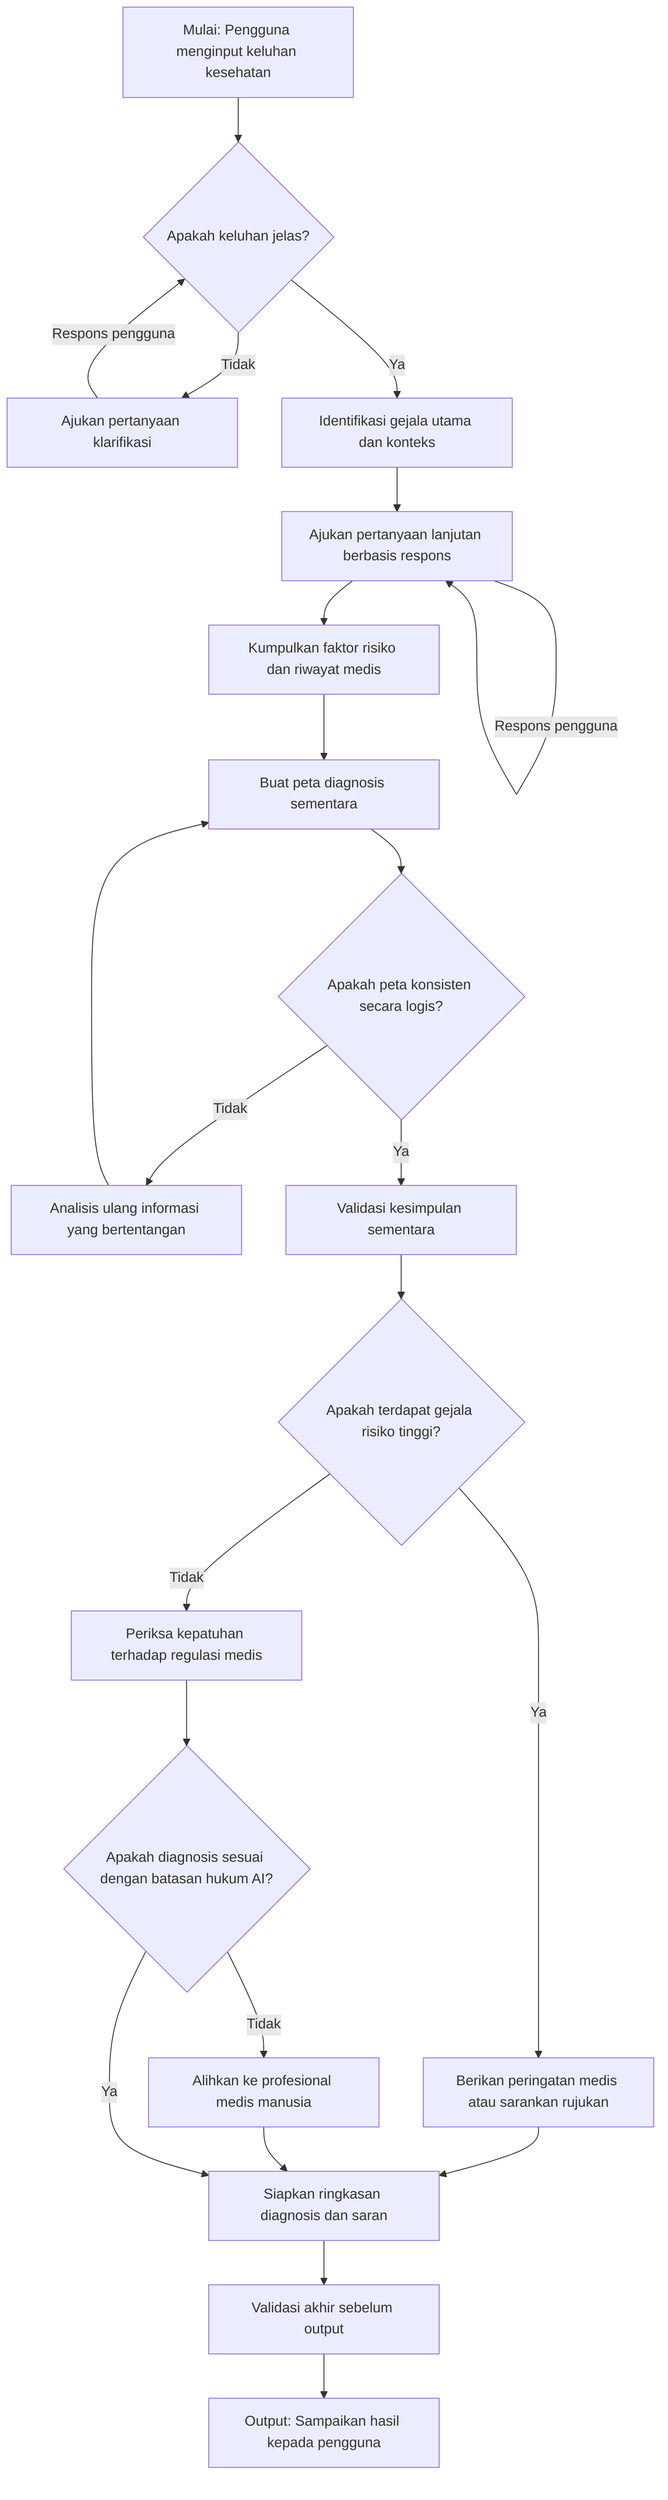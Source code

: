 graph TD
    %% Inisiasi oleh Pengguna
    A[Mulai: Pengguna menginput keluhan kesehatan] --> B{Apakah keluhan jelas?}
    B -- Tidak --> B1[Ajukan pertanyaan klarifikasi]
    B1 -->|Respons pengguna| B
    B -- Ya --> C[Identifikasi gejala utama dan konteks]

    %% Pengumpulan Informasi Tambahan
    C --> D[Ajukan pertanyaan lanjutan berbasis respons]
    D -->|Respons pengguna| D
    D --> E[Kumpulkan faktor risiko dan riwayat medis]

    %% Pembuatan Peta Diagnosis Sementara
    E --> F[Buat peta diagnosis sementara]
    F --> G{Apakah peta konsisten secara logis?}
    G -- Tidak --> G1[Analisis ulang informasi yang bertentangan]
    G1 --> F
    G -- Ya --> H[Validasi kesimpulan sementara]

    %% Deteksi Risiko Tinggi
    H --> I{Apakah terdapat gejala risiko tinggi?}
    I -- Ya --> I1[Berikan peringatan medis atau sarankan rujukan]
    I1 --> K
    I -- Tidak --> J[Periksa kepatuhan terhadap regulasi medis]

    %% Kepatuhan Hukum dan Etika
    J --> J1{Apakah diagnosis sesuai dengan batasan hukum AI?}
    J1 -- Tidak --> J2[Alihkan ke profesional medis manusia]
    J2 --> K
    J1 -- Ya --> K[Siapkan ringkasan diagnosis dan saran]

    %% Validasi Akhir dan Output
    K --> L[Validasi akhir sebelum output]
    L --> M[Output: Sampaikan hasil kepada pengguna]